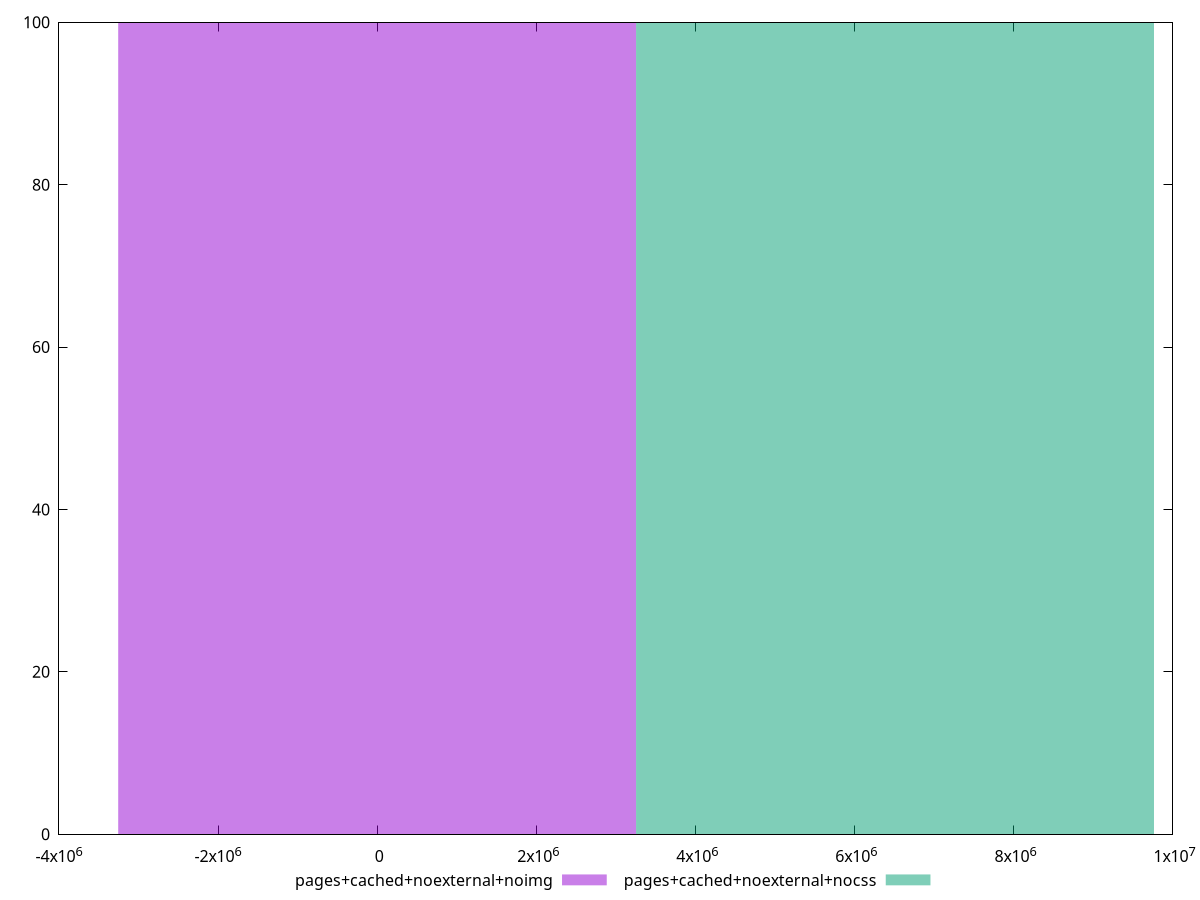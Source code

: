 reset
set terminal svg size 640, 500 enhanced background rgb 'white'
set output "reprap/total-byte-weight/comparison/histogram/8_vs_9.svg"

$pagesCachedNoexternalNoimg <<EOF
0 100
EOF

$pagesCachedNoexternalNocss <<EOF
6511499.841582086 100
EOF

set key outside below
set boxwidth 6511499.841582086
set yrange [0:100]
set style fill transparent solid 0.5 noborder

plot \
  $pagesCachedNoexternalNoimg title "pages+cached+noexternal+noimg" with boxes, \
  $pagesCachedNoexternalNocss title "pages+cached+noexternal+nocss" with boxes, \


reset